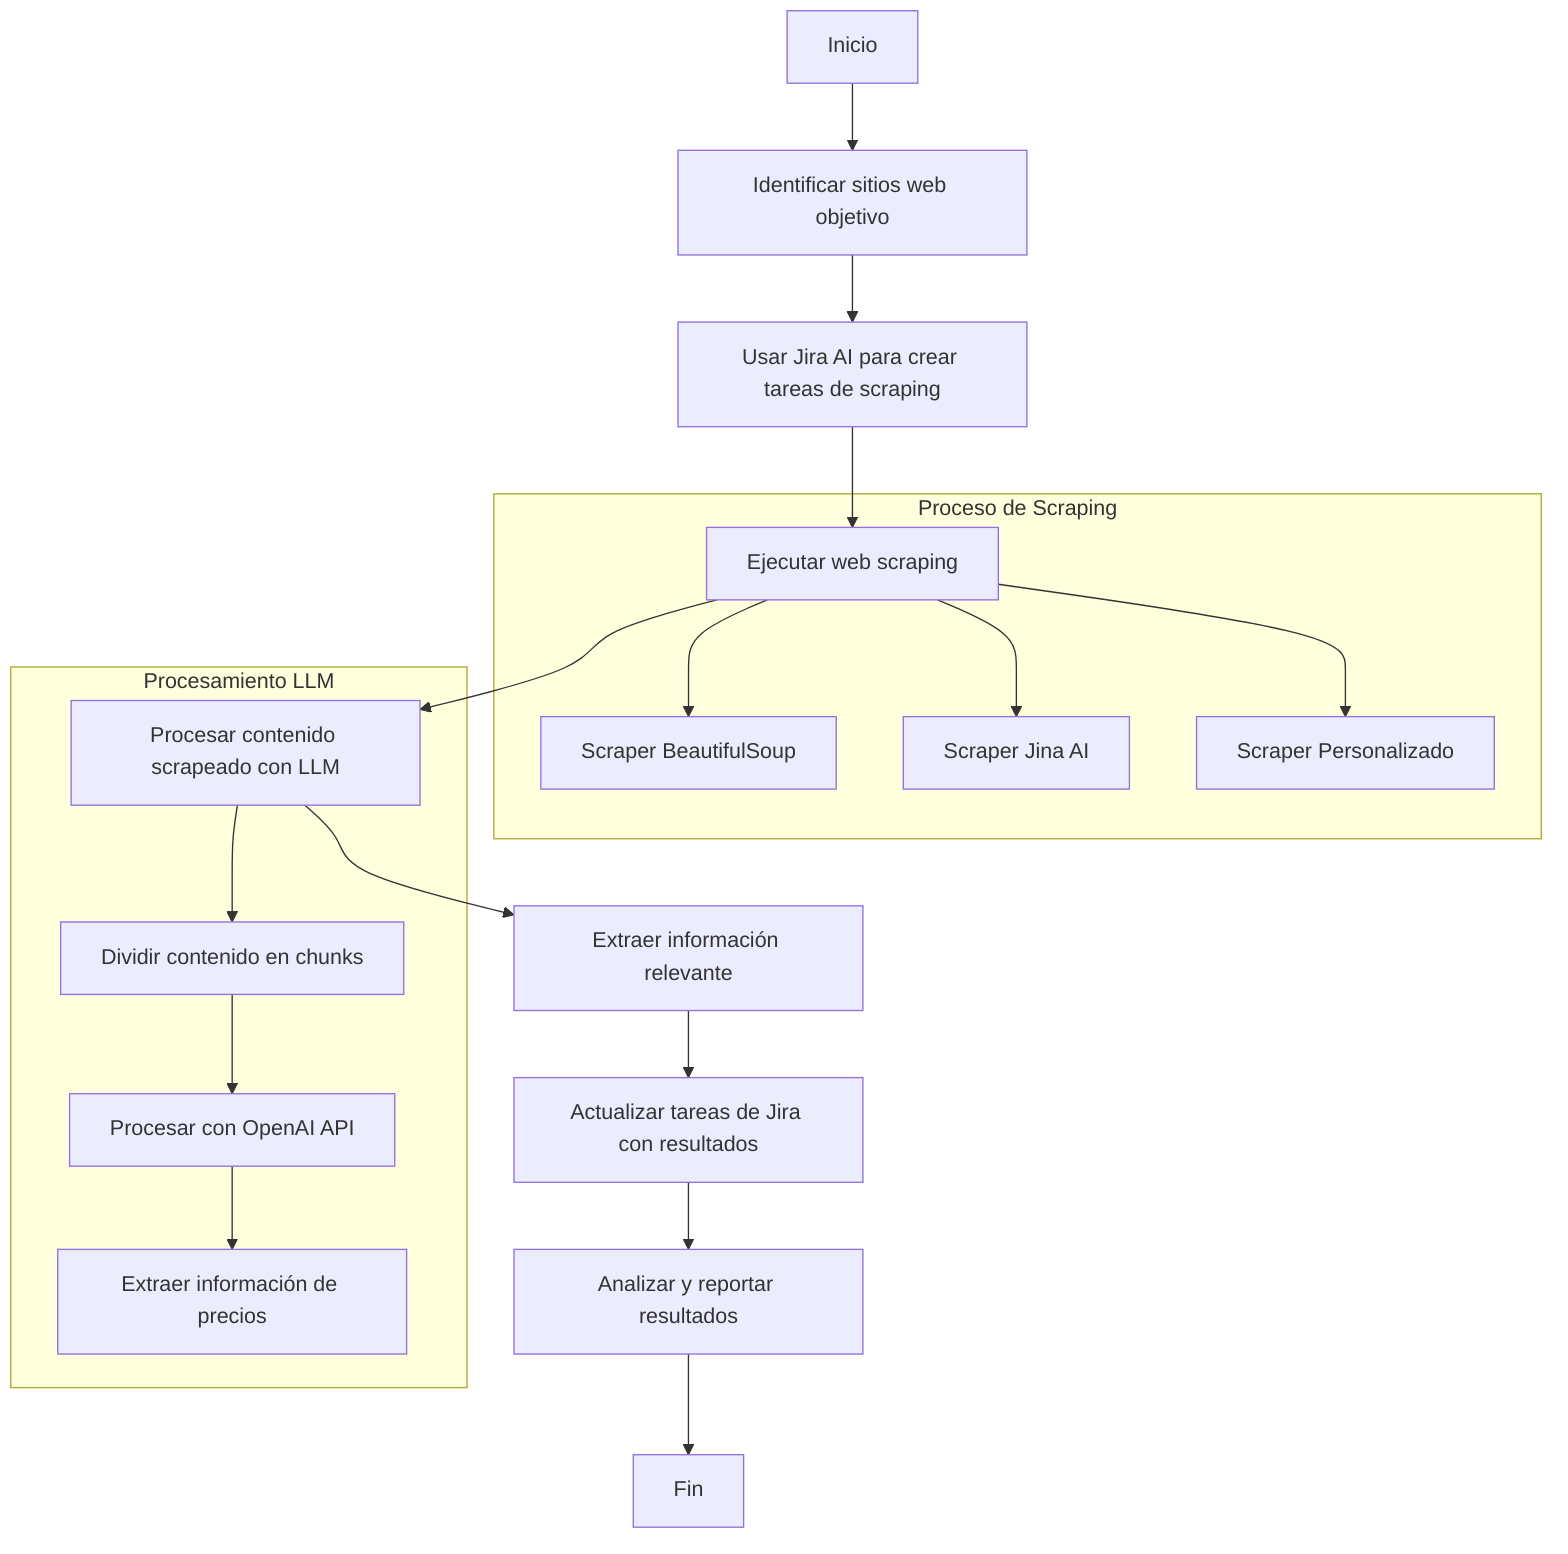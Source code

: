 graph TD
    A[Inicio] --> B[Identificar sitios web objetivo]
    B --> C[Usar Jira AI para crear tareas de scraping]
    C --> D[Ejecutar web scraping]
    D --> E[Procesar contenido scrapeado con LLM]
    E --> F[Extraer información relevante]
    F --> G[Actualizar tareas de Jira con resultados]
    G --> H[Analizar y reportar resultados]
    H --> I[Fin]

    subgraph "Proceso de Scraping"
    D --> D1[Scraper BeautifulSoup]
    D --> D2[Scraper Jina AI]
    D --> D3[Scraper Personalizado]
    end

    subgraph "Procesamiento LLM"
    E --> E1[Dividir contenido en chunks]
    E1 --> E2[Procesar con OpenAI API]
    E2 --> E3[Extraer información de precios]
    end